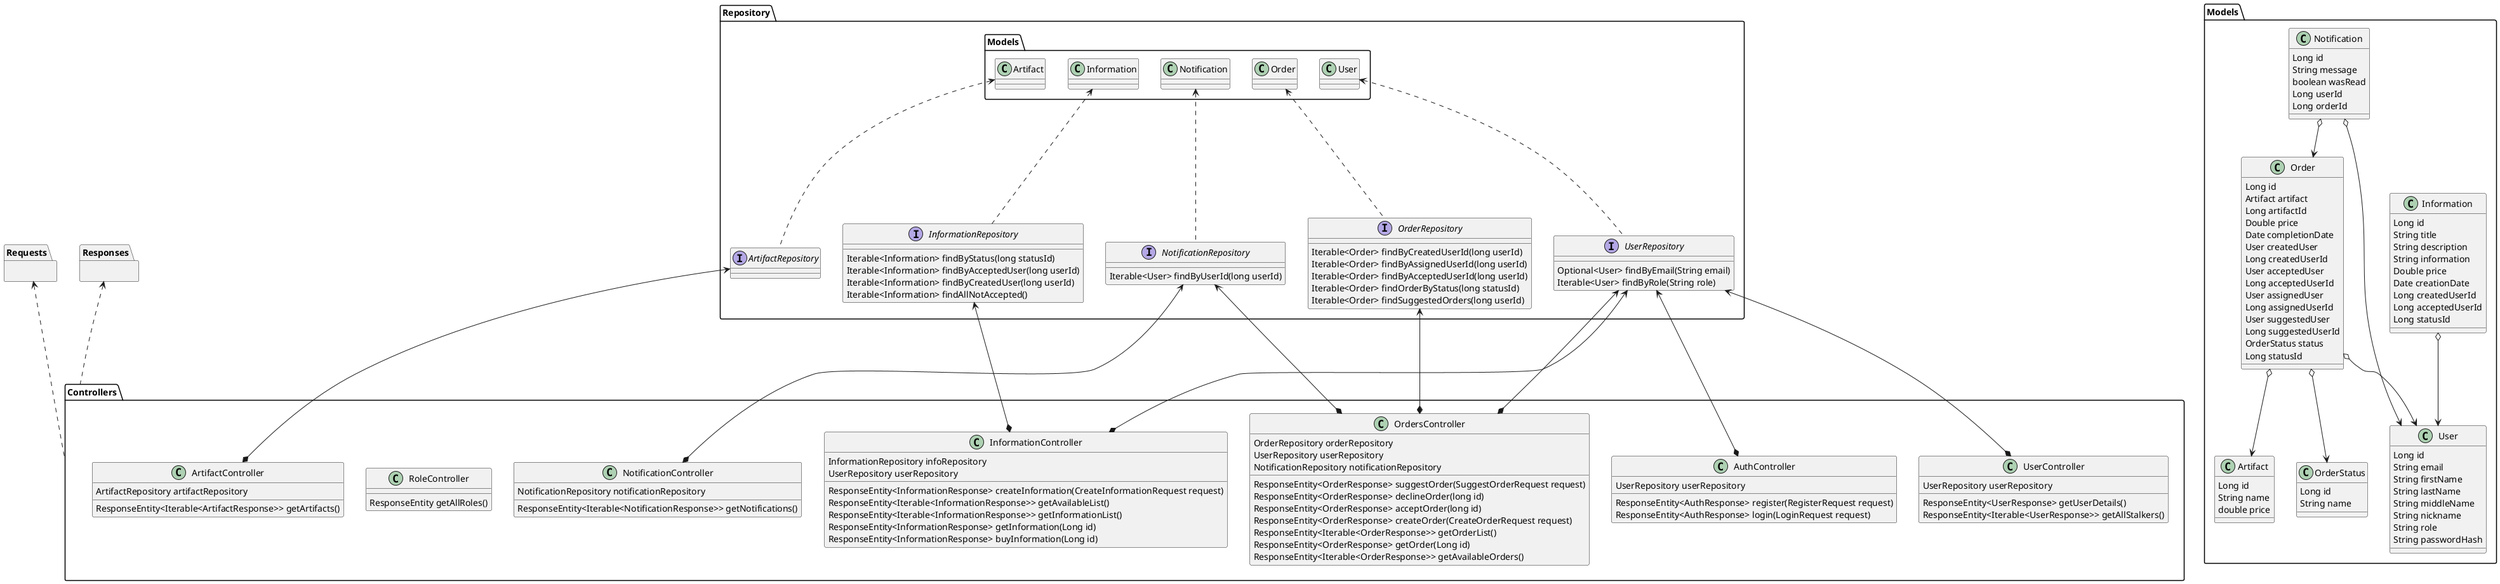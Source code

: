 @startuml



package Repository {
    interface ArtifactRepository
    Models.Artifact <.. ArtifactRepository

    interface InformationRepository {
        Iterable<Information> findByStatus(long statusId)
        Iterable<Information> findByAcceptedUser(long userId)
        Iterable<Information> findByCreatedUser(long userId)
        Iterable<Information> findAllNotAccepted()
    }
    Models.Information <.. InformationRepository

    interface NotificationRepository {
        Iterable<User> findByUserId(long userId)
    }

    Models.Notification <.. NotificationRepository

    interface OrderRepository {
        Iterable<Order> findByCreatedUserId(long userId)
        Iterable<Order> findByAssignedUserId(long userId)
        Iterable<Order> findByAcceptedUserId(long userId)
        Iterable<Order> findOrderByStatus(long statusId)
        Iterable<Order> findSuggestedOrders(long userId)
    }
    Models.Order <.. OrderRepository

    interface UserRepository {
        Optional<User> findByEmail(String email)
        Iterable<User> findByRole(String role)
    }
    Models.User <.. UserRepository
}




package Models {

    class Artifact {
        Long id
        String name
        double price
    }
    
    class Information {
        Long id
        String title
        String description
        String information
        Double price
        Date creationDate
        Long createdUserId
        Long acceptedUserId
        Long statusId
    }
    
    class Notification {
        Long id
        String message
        boolean wasRead
        Long userId
        Long orderId
    }
    
    class Order {
        Long id
        Artifact artifact
        Long artifactId
        Double price
        Date completionDate
        User createdUser
        Long createdUserId
        User acceptedUser
        Long acceptedUserId
        User assignedUser
        Long assignedUserId
        User suggestedUser
        Long suggestedUserId
        OrderStatus status
        Long statusId
    }

    
    class OrderStatus{
        Long id
        String name
    }
    
    class User{
        Long id
        String email
        String firstName
        String lastName
        String middleName
        String nickname
        String role
        String passwordHash
    }

    Order o--> User
    Order o--> OrderStatus
    Order o--> Artifact
   
    Information o--> User
    
    Notification o--> User
    Notification o--> Order

    

}

package Controllers {
    class ArtifactController {
        ArtifactRepository artifactRepository
        ResponseEntity<Iterable<ArtifactResponse>> getArtifacts()
    }
    Repository.ArtifactRepository <--* ArtifactController

    class AuthController {
        UserRepository userRepository
        ResponseEntity<AuthResponse> register(RegisterRequest request)
        ResponseEntity<AuthResponse> login(LoginRequest request)
    }
    Repository.UserRepository <--* AuthController

    class InformationController {
        InformationRepository infoRepository
        UserRepository userRepository 

        ResponseEntity<InformationResponse> createInformation(CreateInformationRequest request)
        ResponseEntity<Iterable<InformationResponse>> getAvailableList()
        ResponseEntity<Iterable<InformationResponse>> getInformationList()
        ResponseEntity<InformationResponse> getInformation(Long id)
        ResponseEntity<InformationResponse> buyInformation(Long id)
    }
    Repository.InformationRepository <--* InformationController
    Repository.UserRepository <--* InformationController


    class NotificationController {
        NotificationRepository notificationRepository
        ResponseEntity<Iterable<NotificationResponse>> getNotifications()       
    }
    Repository.NotificationRepository <--* NotificationController
    
    class OrdersController {
        OrderRepository orderRepository
        UserRepository userRepository
        NotificationRepository notificationRepository

        ResponseEntity<OrderResponse> suggestOrder(SuggestOrderRequest request)
        ResponseEntity<OrderResponse> declineOrder(long id)
        ResponseEntity<OrderResponse> acceptOrder(long id)
        ResponseEntity<OrderResponse> createOrder(CreateOrderRequest request)
        ResponseEntity<Iterable<OrderResponse>> getOrderList()
        ResponseEntity<OrderResponse> getOrder(Long id)
        ResponseEntity<Iterable<OrderResponse>> getAvailableOrders()
    }
    Repository.OrderRepository <--* OrdersController
    Repository.UserRepository <--* OrdersController
    Repository.NotificationRepository <--* OrdersController

    class RoleController {
        ResponseEntity getAllRoles()
    }

    class UserController {
        UserRepository userRepository

        ResponseEntity<UserResponse> getUserDetails()
        ResponseEntity<Iterable<UserResponse>> getAllStalkers()
    }
    Repository.UserRepository <--* UserController
   
}

package Requests {

}

package Responses {

}


Requests <.. Controllers
Responses <.. Controllers



@enduml


